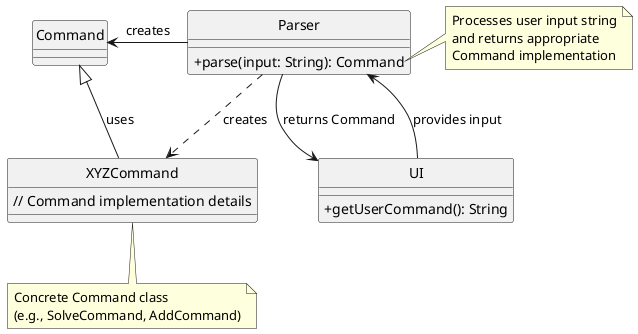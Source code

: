 @startuml Parser Class Diagram
hide circle
skinparam classAttributeIconSize 0

class Parser {
  + parse(input: String): Command
}

class XYZCommand {
  // Command implementation details
}

class UI {
  + getUserCommand(): String
}

' Relationships
Parser -left-> Command : creates
Parser ..> XYZCommand : creates
Command <|-- XYZCommand :uses

UI --> Parser : provides input
Parser --> UI : returns Command

note right of Parser::parse
  Processes user input string
  and returns appropriate
  Command implementation
end note

note bottom of XYZCommand
  Concrete Command class
  (e.g., SolveCommand, AddCommand)
end note
@enduml